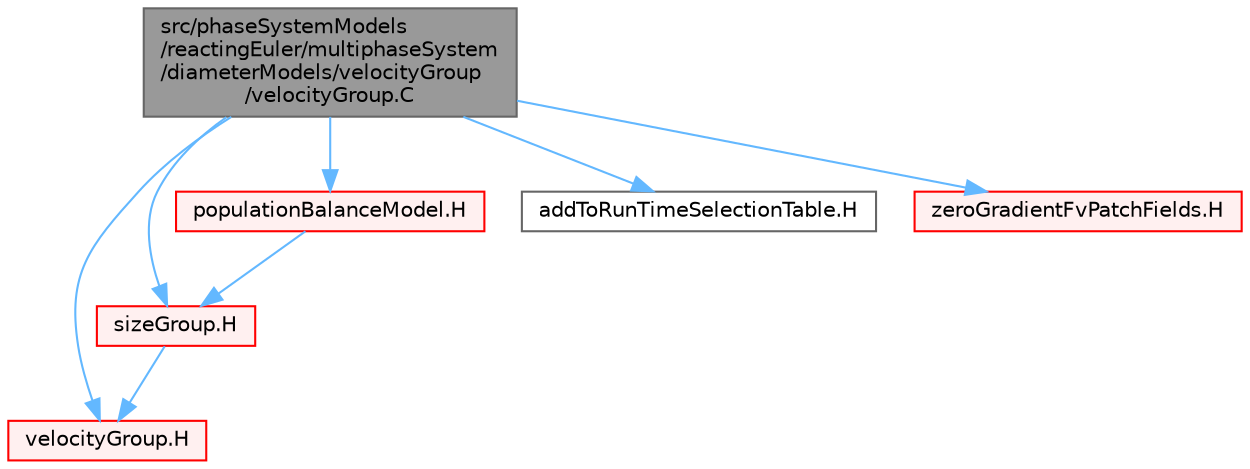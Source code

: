 digraph "src/phaseSystemModels/reactingEuler/multiphaseSystem/diameterModels/velocityGroup/velocityGroup.C"
{
 // LATEX_PDF_SIZE
  bgcolor="transparent";
  edge [fontname=Helvetica,fontsize=10,labelfontname=Helvetica,labelfontsize=10];
  node [fontname=Helvetica,fontsize=10,shape=box,height=0.2,width=0.4];
  Node1 [id="Node000001",label="src/phaseSystemModels\l/reactingEuler/multiphaseSystem\l/diameterModels/velocityGroup\l/velocityGroup.C",height=0.2,width=0.4,color="gray40", fillcolor="grey60", style="filled", fontcolor="black",tooltip=" "];
  Node1 -> Node2 [id="edge1_Node000001_Node000002",color="steelblue1",style="solid",tooltip=" "];
  Node2 [id="Node000002",label="velocityGroup.H",height=0.2,width=0.4,color="red", fillcolor="#FFF0F0", style="filled",URL="$velocityGroup_8H.html",tooltip=" "];
  Node1 -> Node387 [id="edge2_Node000001_Node000387",color="steelblue1",style="solid",tooltip=" "];
  Node387 [id="Node000387",label="sizeGroup.H",height=0.2,width=0.4,color="red", fillcolor="#FFF0F0", style="filled",URL="$sizeGroup_8H.html",tooltip=" "];
  Node387 -> Node2 [id="edge3_Node000387_Node000002",color="steelblue1",style="solid",tooltip=" "];
  Node1 -> Node390 [id="edge4_Node000001_Node000390",color="steelblue1",style="solid",tooltip=" "];
  Node390 [id="Node000390",label="populationBalanceModel.H",height=0.2,width=0.4,color="red", fillcolor="#FFF0F0", style="filled",URL="$populationBalanceModel_8H.html",tooltip=" "];
  Node390 -> Node387 [id="edge5_Node000390_Node000387",color="steelblue1",style="solid",tooltip=" "];
  Node1 -> Node398 [id="edge6_Node000001_Node000398",color="steelblue1",style="solid",tooltip=" "];
  Node398 [id="Node000398",label="addToRunTimeSelectionTable.H",height=0.2,width=0.4,color="grey40", fillcolor="white", style="filled",URL="$addToRunTimeSelectionTable_8H.html",tooltip="Macros for easy insertion into run-time selection tables."];
  Node1 -> Node399 [id="edge7_Node000001_Node000399",color="steelblue1",style="solid",tooltip=" "];
  Node399 [id="Node000399",label="zeroGradientFvPatchFields.H",height=0.2,width=0.4,color="red", fillcolor="#FFF0F0", style="filled",URL="$zeroGradientFvPatchFields_8H.html",tooltip=" "];
}
